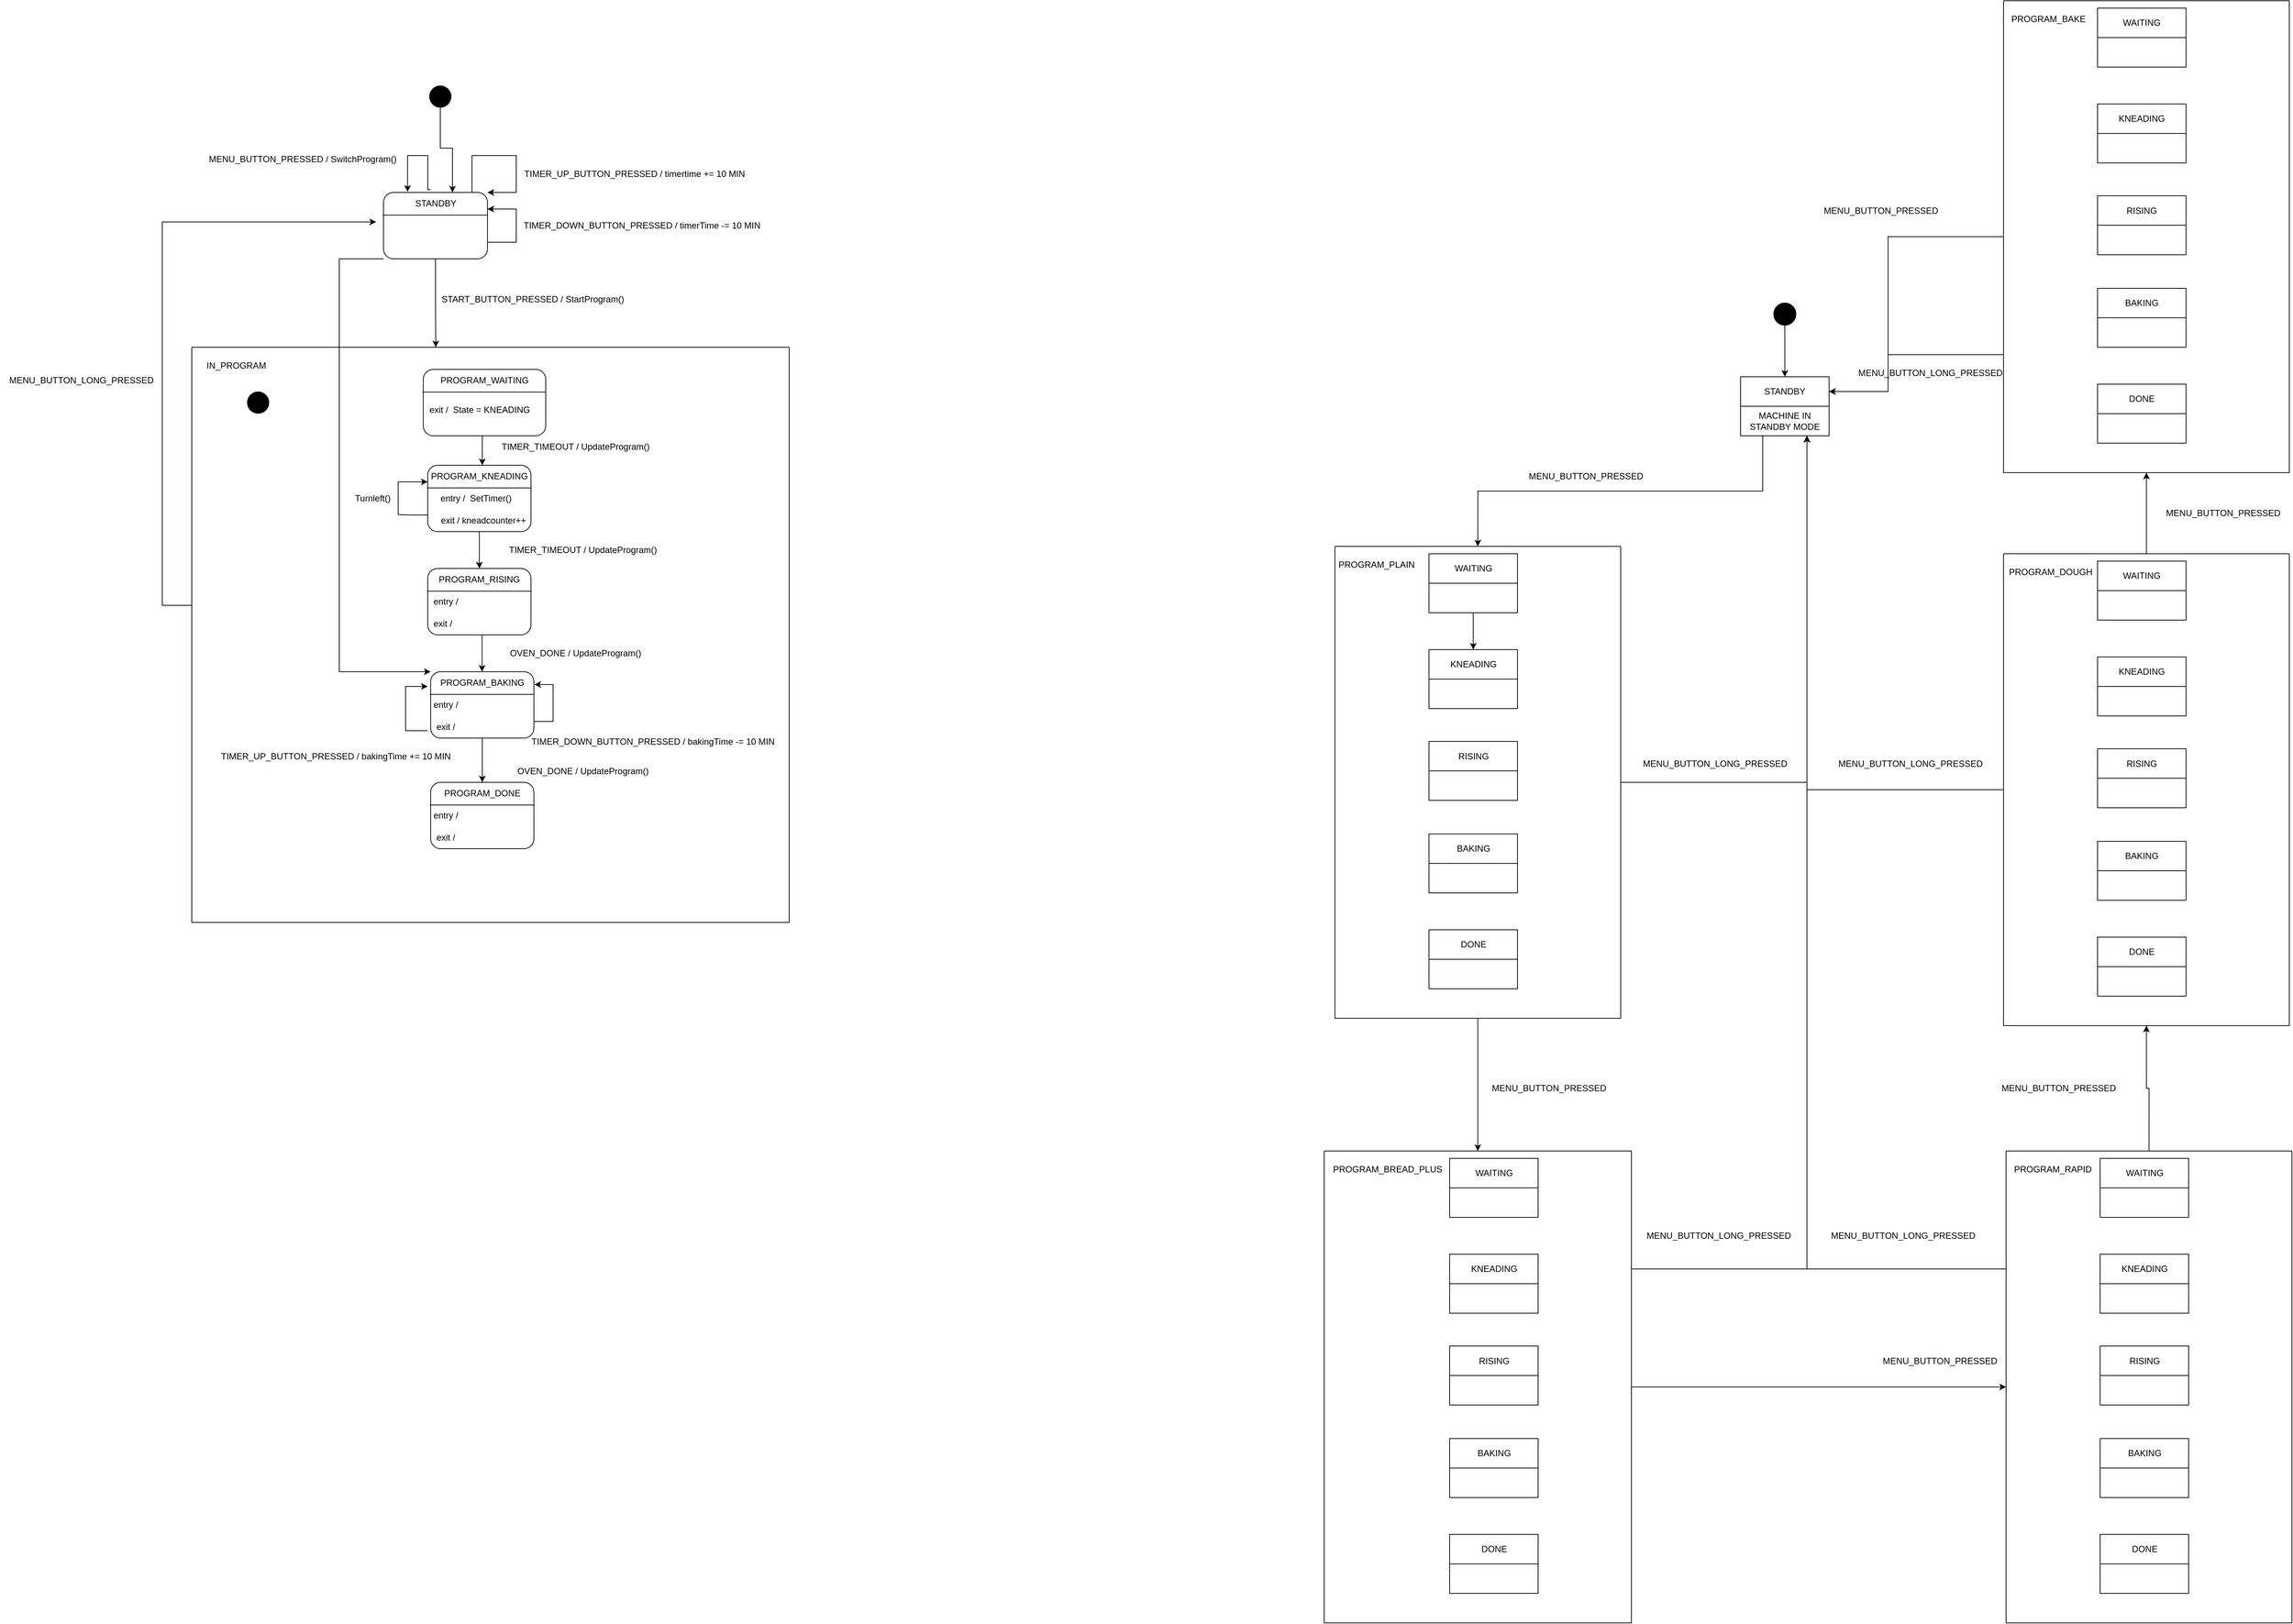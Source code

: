 <mxfile version="21.1.2" type="device">
  <diagram name="Pagina-1" id="tLsxebPHoMqLCGwJLSkC">
    <mxGraphModel dx="2759" dy="1831" grid="1" gridSize="10" guides="1" tooltips="1" connect="1" arrows="1" fold="1" page="1" pageScale="1" pageWidth="827" pageHeight="1169" math="0" shadow="0">
      <root>
        <mxCell id="0" />
        <mxCell id="1" parent="0" />
        <mxCell id="akM67eb799XWZU168FPg-1" value="&lt;div&gt;STANDBY&lt;/div&gt;" style="rounded=0;whiteSpace=wrap;html=1;" parent="1" vertex="1">
          <mxGeometry x="900" y="-30" width="120" height="40" as="geometry" />
        </mxCell>
        <mxCell id="akM67eb799XWZU168FPg-7" style="edgeStyle=orthogonalEdgeStyle;rounded=0;orthogonalLoop=1;jettySize=auto;html=1;entryX=0.5;entryY=0;entryDx=0;entryDy=0;exitX=0.25;exitY=1;exitDx=0;exitDy=0;" parent="1" source="akM67eb799XWZU168FPg-2" target="akM67eb799XWZU168FPg-12" edge="1">
          <mxGeometry relative="1" as="geometry">
            <mxPoint x="960" y="60" as="sourcePoint" />
            <mxPoint x="866.5" y="200" as="targetPoint" />
          </mxGeometry>
        </mxCell>
        <mxCell id="akM67eb799XWZU168FPg-2" value="MACHINE IN STANDBY MODE" style="rounded=0;whiteSpace=wrap;html=1;" parent="1" vertex="1">
          <mxGeometry x="900" y="10" width="120" height="40" as="geometry" />
        </mxCell>
        <mxCell id="akM67eb799XWZU168FPg-3" style="edgeStyle=orthogonalEdgeStyle;rounded=0;orthogonalLoop=1;jettySize=auto;html=1;" parent="1" source="akM67eb799XWZU168FPg-4" target="akM67eb799XWZU168FPg-1" edge="1">
          <mxGeometry relative="1" as="geometry" />
        </mxCell>
        <mxCell id="akM67eb799XWZU168FPg-4" value="" style="ellipse;whiteSpace=wrap;html=1;aspect=fixed;fillColor=#000000;" parent="1" vertex="1">
          <mxGeometry x="945" y="-130" width="30" height="30" as="geometry" />
        </mxCell>
        <mxCell id="akM67eb799XWZU168FPg-8" value="MENU_BUTTON_PRESSED" style="text;html=1;align=center;verticalAlign=middle;resizable=0;points=[];autosize=1;strokeColor=none;fillColor=none;" parent="1" vertex="1">
          <mxGeometry x="600" y="90" width="180" height="30" as="geometry" />
        </mxCell>
        <mxCell id="akM67eb799XWZU168FPg-72" style="edgeStyle=orthogonalEdgeStyle;rounded=0;orthogonalLoop=1;jettySize=auto;html=1;exitX=0.5;exitY=1;exitDx=0;exitDy=0;entryX=0.5;entryY=0;entryDx=0;entryDy=0;" parent="1" source="akM67eb799XWZU168FPg-12" target="akM67eb799XWZU168FPg-24" edge="1">
          <mxGeometry relative="1" as="geometry" />
        </mxCell>
        <mxCell id="akM67eb799XWZU168FPg-100" style="edgeStyle=orthogonalEdgeStyle;rounded=0;orthogonalLoop=1;jettySize=auto;html=1;exitX=1;exitY=0.5;exitDx=0;exitDy=0;entryX=0.75;entryY=1;entryDx=0;entryDy=0;" parent="1" source="akM67eb799XWZU168FPg-12" target="akM67eb799XWZU168FPg-2" edge="1">
          <mxGeometry relative="1" as="geometry" />
        </mxCell>
        <mxCell id="akM67eb799XWZU168FPg-12" value="" style="swimlane;startSize=0;" parent="1" vertex="1">
          <mxGeometry x="350" y="200" width="387.5" height="640" as="geometry" />
        </mxCell>
        <mxCell id="akM67eb799XWZU168FPg-10" value="PROGRAM_PLAIN" style="text;html=1;align=center;verticalAlign=middle;resizable=0;points=[];autosize=1;strokeColor=none;fillColor=none;" parent="akM67eb799XWZU168FPg-12" vertex="1">
          <mxGeometry x="-9" y="10" width="130" height="30" as="geometry" />
        </mxCell>
        <mxCell id="akM67eb799XWZU168FPg-13" value="WAITING" style="rounded=0;whiteSpace=wrap;html=1;" parent="akM67eb799XWZU168FPg-12" vertex="1">
          <mxGeometry x="127.5" y="10" width="120" height="40" as="geometry" />
        </mxCell>
        <mxCell id="akM67eb799XWZU168FPg-84" style="edgeStyle=orthogonalEdgeStyle;rounded=0;orthogonalLoop=1;jettySize=auto;html=1;exitX=0.5;exitY=1;exitDx=0;exitDy=0;entryX=0.5;entryY=0;entryDx=0;entryDy=0;" parent="akM67eb799XWZU168FPg-12" source="akM67eb799XWZU168FPg-15" target="akM67eb799XWZU168FPg-16" edge="1">
          <mxGeometry relative="1" as="geometry" />
        </mxCell>
        <mxCell id="akM67eb799XWZU168FPg-15" value="" style="rounded=0;whiteSpace=wrap;html=1;" parent="akM67eb799XWZU168FPg-12" vertex="1">
          <mxGeometry x="127.5" y="50" width="120" height="40" as="geometry" />
        </mxCell>
        <mxCell id="akM67eb799XWZU168FPg-16" value="KNEADING" style="rounded=0;whiteSpace=wrap;html=1;" parent="akM67eb799XWZU168FPg-12" vertex="1">
          <mxGeometry x="127.5" y="140" width="120" height="40" as="geometry" />
        </mxCell>
        <mxCell id="akM67eb799XWZU168FPg-17" value="" style="rounded=0;whiteSpace=wrap;html=1;" parent="akM67eb799XWZU168FPg-12" vertex="1">
          <mxGeometry x="127.5" y="180" width="120" height="40" as="geometry" />
        </mxCell>
        <mxCell id="akM67eb799XWZU168FPg-18" value="RISING" style="rounded=0;whiteSpace=wrap;html=1;" parent="akM67eb799XWZU168FPg-12" vertex="1">
          <mxGeometry x="127.5" y="264.5" width="120" height="40" as="geometry" />
        </mxCell>
        <mxCell id="akM67eb799XWZU168FPg-19" value="" style="rounded=0;whiteSpace=wrap;html=1;" parent="akM67eb799XWZU168FPg-12" vertex="1">
          <mxGeometry x="127.5" y="304.5" width="120" height="40" as="geometry" />
        </mxCell>
        <mxCell id="akM67eb799XWZU168FPg-20" value="BAKING" style="rounded=0;whiteSpace=wrap;html=1;" parent="akM67eb799XWZU168FPg-12" vertex="1">
          <mxGeometry x="127.5" y="390" width="120" height="40" as="geometry" />
        </mxCell>
        <mxCell id="akM67eb799XWZU168FPg-21" value="" style="rounded=0;whiteSpace=wrap;html=1;" parent="akM67eb799XWZU168FPg-12" vertex="1">
          <mxGeometry x="127.5" y="430" width="120" height="40" as="geometry" />
        </mxCell>
        <mxCell id="akM67eb799XWZU168FPg-22" value="DONE" style="rounded=0;whiteSpace=wrap;html=1;" parent="akM67eb799XWZU168FPg-12" vertex="1">
          <mxGeometry x="127.5" y="520" width="120" height="40" as="geometry" />
        </mxCell>
        <mxCell id="akM67eb799XWZU168FPg-23" value="" style="rounded=0;whiteSpace=wrap;html=1;" parent="akM67eb799XWZU168FPg-12" vertex="1">
          <mxGeometry x="127.5" y="560" width="120" height="40" as="geometry" />
        </mxCell>
        <mxCell id="akM67eb799XWZU168FPg-74" style="edgeStyle=orthogonalEdgeStyle;rounded=0;orthogonalLoop=1;jettySize=auto;html=1;exitX=1;exitY=0.5;exitDx=0;exitDy=0;entryX=0;entryY=0.5;entryDx=0;entryDy=0;" parent="1" source="akM67eb799XWZU168FPg-24" target="akM67eb799XWZU168FPg-36" edge="1">
          <mxGeometry relative="1" as="geometry" />
        </mxCell>
        <mxCell id="akM67eb799XWZU168FPg-103" style="edgeStyle=orthogonalEdgeStyle;rounded=0;orthogonalLoop=1;jettySize=auto;html=1;exitX=1;exitY=0.25;exitDx=0;exitDy=0;entryX=0.75;entryY=1;entryDx=0;entryDy=0;" parent="1" source="akM67eb799XWZU168FPg-24" target="akM67eb799XWZU168FPg-2" edge="1">
          <mxGeometry relative="1" as="geometry" />
        </mxCell>
        <mxCell id="akM67eb799XWZU168FPg-24" value="" style="swimlane;startSize=0;" parent="1" vertex="1">
          <mxGeometry x="335.5" y="1020" width="416.5" height="640" as="geometry" />
        </mxCell>
        <mxCell id="akM67eb799XWZU168FPg-26" value="WAITING" style="rounded=0;whiteSpace=wrap;html=1;" parent="akM67eb799XWZU168FPg-24" vertex="1">
          <mxGeometry x="170" y="10" width="120" height="40" as="geometry" />
        </mxCell>
        <mxCell id="akM67eb799XWZU168FPg-27" value="" style="rounded=0;whiteSpace=wrap;html=1;" parent="akM67eb799XWZU168FPg-24" vertex="1">
          <mxGeometry x="170" y="50" width="120" height="40" as="geometry" />
        </mxCell>
        <mxCell id="akM67eb799XWZU168FPg-28" value="KNEADING" style="rounded=0;whiteSpace=wrap;html=1;" parent="akM67eb799XWZU168FPg-24" vertex="1">
          <mxGeometry x="170" y="140" width="120" height="40" as="geometry" />
        </mxCell>
        <mxCell id="akM67eb799XWZU168FPg-29" value="" style="rounded=0;whiteSpace=wrap;html=1;" parent="akM67eb799XWZU168FPg-24" vertex="1">
          <mxGeometry x="170" y="180" width="120" height="40" as="geometry" />
        </mxCell>
        <mxCell id="akM67eb799XWZU168FPg-30" value="RISING" style="rounded=0;whiteSpace=wrap;html=1;" parent="akM67eb799XWZU168FPg-24" vertex="1">
          <mxGeometry x="170" y="264.5" width="120" height="40" as="geometry" />
        </mxCell>
        <mxCell id="akM67eb799XWZU168FPg-31" value="" style="rounded=0;whiteSpace=wrap;html=1;" parent="akM67eb799XWZU168FPg-24" vertex="1">
          <mxGeometry x="170" y="304.5" width="120" height="40" as="geometry" />
        </mxCell>
        <mxCell id="akM67eb799XWZU168FPg-32" value="BAKING" style="rounded=0;whiteSpace=wrap;html=1;" parent="akM67eb799XWZU168FPg-24" vertex="1">
          <mxGeometry x="170" y="390" width="120" height="40" as="geometry" />
        </mxCell>
        <mxCell id="akM67eb799XWZU168FPg-33" value="" style="rounded=0;whiteSpace=wrap;html=1;" parent="akM67eb799XWZU168FPg-24" vertex="1">
          <mxGeometry x="170" y="430" width="120" height="40" as="geometry" />
        </mxCell>
        <mxCell id="akM67eb799XWZU168FPg-34" value="DONE" style="rounded=0;whiteSpace=wrap;html=1;" parent="akM67eb799XWZU168FPg-24" vertex="1">
          <mxGeometry x="170" y="520" width="120" height="40" as="geometry" />
        </mxCell>
        <mxCell id="akM67eb799XWZU168FPg-35" value="" style="rounded=0;whiteSpace=wrap;html=1;" parent="akM67eb799XWZU168FPg-24" vertex="1">
          <mxGeometry x="170" y="560" width="120" height="40" as="geometry" />
        </mxCell>
        <mxCell id="akM67eb799XWZU168FPg-25" value="PROGRAM_BREAD_PLUS" style="text;html=1;align=center;verticalAlign=middle;resizable=0;points=[];autosize=1;strokeColor=none;fillColor=none;" parent="akM67eb799XWZU168FPg-24" vertex="1">
          <mxGeometry y="10" width="170" height="30" as="geometry" />
        </mxCell>
        <mxCell id="akM67eb799XWZU168FPg-76" style="edgeStyle=orthogonalEdgeStyle;rounded=0;orthogonalLoop=1;jettySize=auto;html=1;entryX=0.5;entryY=1;entryDx=0;entryDy=0;exitX=0.5;exitY=0;exitDx=0;exitDy=0;" parent="1" source="akM67eb799XWZU168FPg-36" target="akM67eb799XWZU168FPg-48" edge="1">
          <mxGeometry relative="1" as="geometry">
            <mxPoint x="1440" y="1020" as="sourcePoint" />
          </mxGeometry>
        </mxCell>
        <mxCell id="akM67eb799XWZU168FPg-102" style="edgeStyle=orthogonalEdgeStyle;rounded=0;orthogonalLoop=1;jettySize=auto;html=1;exitX=0;exitY=0.25;exitDx=0;exitDy=0;entryX=0.75;entryY=1;entryDx=0;entryDy=0;" parent="1" source="akM67eb799XWZU168FPg-36" target="akM67eb799XWZU168FPg-2" edge="1">
          <mxGeometry relative="1" as="geometry" />
        </mxCell>
        <mxCell id="akM67eb799XWZU168FPg-36" value="" style="swimlane;startSize=0;" parent="1" vertex="1">
          <mxGeometry x="1260" y="1020" width="387.5" height="640" as="geometry" />
        </mxCell>
        <mxCell id="akM67eb799XWZU168FPg-37" value="PROGRAM_RAPID" style="text;html=1;align=center;verticalAlign=middle;resizable=0;points=[];autosize=1;strokeColor=none;fillColor=none;" parent="akM67eb799XWZU168FPg-36" vertex="1">
          <mxGeometry x="-2.5" y="10" width="130" height="30" as="geometry" />
        </mxCell>
        <mxCell id="akM67eb799XWZU168FPg-38" value="WAITING" style="rounded=0;whiteSpace=wrap;html=1;" parent="akM67eb799XWZU168FPg-36" vertex="1">
          <mxGeometry x="127.5" y="10" width="120" height="40" as="geometry" />
        </mxCell>
        <mxCell id="akM67eb799XWZU168FPg-39" value="" style="rounded=0;whiteSpace=wrap;html=1;" parent="akM67eb799XWZU168FPg-36" vertex="1">
          <mxGeometry x="127.5" y="50" width="120" height="40" as="geometry" />
        </mxCell>
        <mxCell id="akM67eb799XWZU168FPg-40" value="KNEADING" style="rounded=0;whiteSpace=wrap;html=1;" parent="akM67eb799XWZU168FPg-36" vertex="1">
          <mxGeometry x="127.5" y="140" width="120" height="40" as="geometry" />
        </mxCell>
        <mxCell id="akM67eb799XWZU168FPg-41" value="" style="rounded=0;whiteSpace=wrap;html=1;" parent="akM67eb799XWZU168FPg-36" vertex="1">
          <mxGeometry x="127.5" y="180" width="120" height="40" as="geometry" />
        </mxCell>
        <mxCell id="akM67eb799XWZU168FPg-42" value="RISING" style="rounded=0;whiteSpace=wrap;html=1;" parent="akM67eb799XWZU168FPg-36" vertex="1">
          <mxGeometry x="127.5" y="264.5" width="120" height="40" as="geometry" />
        </mxCell>
        <mxCell id="akM67eb799XWZU168FPg-43" value="" style="rounded=0;whiteSpace=wrap;html=1;" parent="akM67eb799XWZU168FPg-36" vertex="1">
          <mxGeometry x="127.5" y="304.5" width="120" height="40" as="geometry" />
        </mxCell>
        <mxCell id="akM67eb799XWZU168FPg-44" value="BAKING" style="rounded=0;whiteSpace=wrap;html=1;" parent="akM67eb799XWZU168FPg-36" vertex="1">
          <mxGeometry x="127.5" y="390" width="120" height="40" as="geometry" />
        </mxCell>
        <mxCell id="akM67eb799XWZU168FPg-45" value="" style="rounded=0;whiteSpace=wrap;html=1;" parent="akM67eb799XWZU168FPg-36" vertex="1">
          <mxGeometry x="127.5" y="430" width="120" height="40" as="geometry" />
        </mxCell>
        <mxCell id="akM67eb799XWZU168FPg-46" value="DONE" style="rounded=0;whiteSpace=wrap;html=1;" parent="akM67eb799XWZU168FPg-36" vertex="1">
          <mxGeometry x="127.5" y="520" width="120" height="40" as="geometry" />
        </mxCell>
        <mxCell id="akM67eb799XWZU168FPg-47" value="" style="rounded=0;whiteSpace=wrap;html=1;" parent="akM67eb799XWZU168FPg-36" vertex="1">
          <mxGeometry x="127.5" y="560" width="120" height="40" as="geometry" />
        </mxCell>
        <mxCell id="akM67eb799XWZU168FPg-79" style="edgeStyle=orthogonalEdgeStyle;rounded=0;orthogonalLoop=1;jettySize=auto;html=1;exitX=0.5;exitY=0;exitDx=0;exitDy=0;entryX=0.5;entryY=1;entryDx=0;entryDy=0;" parent="1" source="akM67eb799XWZU168FPg-48" target="akM67eb799XWZU168FPg-60" edge="1">
          <mxGeometry relative="1" as="geometry" />
        </mxCell>
        <mxCell id="akM67eb799XWZU168FPg-98" style="edgeStyle=orthogonalEdgeStyle;rounded=0;orthogonalLoop=1;jettySize=auto;html=1;exitX=0;exitY=0.5;exitDx=0;exitDy=0;entryX=0.75;entryY=1;entryDx=0;entryDy=0;" parent="1" source="akM67eb799XWZU168FPg-48" target="akM67eb799XWZU168FPg-2" edge="1">
          <mxGeometry relative="1" as="geometry">
            <mxPoint x="1007" y="40" as="targetPoint" />
          </mxGeometry>
        </mxCell>
        <mxCell id="akM67eb799XWZU168FPg-48" value="" style="swimlane;startSize=0;" parent="1" vertex="1">
          <mxGeometry x="1256.5" y="210" width="387.5" height="640" as="geometry" />
        </mxCell>
        <mxCell id="akM67eb799XWZU168FPg-49" value="PROGRAM_DOUGH" style="text;html=1;align=center;verticalAlign=middle;resizable=0;points=[];autosize=1;strokeColor=none;fillColor=none;" parent="akM67eb799XWZU168FPg-48" vertex="1">
          <mxGeometry x="-6.5" y="10" width="140" height="30" as="geometry" />
        </mxCell>
        <mxCell id="akM67eb799XWZU168FPg-50" value="WAITING" style="rounded=0;whiteSpace=wrap;html=1;" parent="akM67eb799XWZU168FPg-48" vertex="1">
          <mxGeometry x="127.5" y="10" width="120" height="40" as="geometry" />
        </mxCell>
        <mxCell id="akM67eb799XWZU168FPg-51" value="" style="rounded=0;whiteSpace=wrap;html=1;" parent="akM67eb799XWZU168FPg-48" vertex="1">
          <mxGeometry x="127.5" y="50" width="120" height="40" as="geometry" />
        </mxCell>
        <mxCell id="akM67eb799XWZU168FPg-52" value="KNEADING" style="rounded=0;whiteSpace=wrap;html=1;" parent="akM67eb799XWZU168FPg-48" vertex="1">
          <mxGeometry x="127.5" y="140" width="120" height="40" as="geometry" />
        </mxCell>
        <mxCell id="akM67eb799XWZU168FPg-53" value="" style="rounded=0;whiteSpace=wrap;html=1;" parent="akM67eb799XWZU168FPg-48" vertex="1">
          <mxGeometry x="127.5" y="180" width="120" height="40" as="geometry" />
        </mxCell>
        <mxCell id="akM67eb799XWZU168FPg-54" value="RISING" style="rounded=0;whiteSpace=wrap;html=1;" parent="akM67eb799XWZU168FPg-48" vertex="1">
          <mxGeometry x="127.5" y="264.5" width="120" height="40" as="geometry" />
        </mxCell>
        <mxCell id="akM67eb799XWZU168FPg-55" value="" style="rounded=0;whiteSpace=wrap;html=1;" parent="akM67eb799XWZU168FPg-48" vertex="1">
          <mxGeometry x="127.5" y="304.5" width="120" height="40" as="geometry" />
        </mxCell>
        <mxCell id="akM67eb799XWZU168FPg-56" value="BAKING" style="rounded=0;whiteSpace=wrap;html=1;" parent="akM67eb799XWZU168FPg-48" vertex="1">
          <mxGeometry x="127.5" y="390" width="120" height="40" as="geometry" />
        </mxCell>
        <mxCell id="akM67eb799XWZU168FPg-57" value="" style="rounded=0;whiteSpace=wrap;html=1;" parent="akM67eb799XWZU168FPg-48" vertex="1">
          <mxGeometry x="127.5" y="430" width="120" height="40" as="geometry" />
        </mxCell>
        <mxCell id="akM67eb799XWZU168FPg-58" value="DONE" style="rounded=0;whiteSpace=wrap;html=1;" parent="akM67eb799XWZU168FPg-48" vertex="1">
          <mxGeometry x="127.5" y="520" width="120" height="40" as="geometry" />
        </mxCell>
        <mxCell id="akM67eb799XWZU168FPg-59" value="" style="rounded=0;whiteSpace=wrap;html=1;" parent="akM67eb799XWZU168FPg-48" vertex="1">
          <mxGeometry x="127.5" y="560" width="120" height="40" as="geometry" />
        </mxCell>
        <mxCell id="akM67eb799XWZU168FPg-82" style="edgeStyle=orthogonalEdgeStyle;rounded=0;orthogonalLoop=1;jettySize=auto;html=1;exitX=0;exitY=0.5;exitDx=0;exitDy=0;entryX=1;entryY=0.5;entryDx=0;entryDy=0;" parent="1" source="akM67eb799XWZU168FPg-60" target="akM67eb799XWZU168FPg-1" edge="1">
          <mxGeometry relative="1" as="geometry">
            <Array as="points">
              <mxPoint x="1100" y="-220" />
              <mxPoint x="1100" y="-10" />
            </Array>
          </mxGeometry>
        </mxCell>
        <mxCell id="akM67eb799XWZU168FPg-96" style="edgeStyle=orthogonalEdgeStyle;rounded=0;orthogonalLoop=1;jettySize=auto;html=1;exitX=0;exitY=0.75;exitDx=0;exitDy=0;entryX=1;entryY=0.5;entryDx=0;entryDy=0;" parent="1" source="akM67eb799XWZU168FPg-60" target="akM67eb799XWZU168FPg-1" edge="1">
          <mxGeometry relative="1" as="geometry">
            <Array as="points">
              <mxPoint x="1100" y="-60" />
              <mxPoint x="1100" y="-10" />
            </Array>
          </mxGeometry>
        </mxCell>
        <mxCell id="akM67eb799XWZU168FPg-60" value="" style="swimlane;startSize=0;" parent="1" vertex="1">
          <mxGeometry x="1256.5" y="-540" width="387.5" height="640" as="geometry" />
        </mxCell>
        <mxCell id="akM67eb799XWZU168FPg-61" value="PROGRAM_BAKE" style="text;html=1;align=center;verticalAlign=middle;resizable=0;points=[];autosize=1;strokeColor=none;fillColor=none;" parent="akM67eb799XWZU168FPg-60" vertex="1">
          <mxGeometry y="10" width="120" height="30" as="geometry" />
        </mxCell>
        <mxCell id="akM67eb799XWZU168FPg-62" value="WAITING" style="rounded=0;whiteSpace=wrap;html=1;" parent="akM67eb799XWZU168FPg-60" vertex="1">
          <mxGeometry x="127.5" y="10" width="120" height="40" as="geometry" />
        </mxCell>
        <mxCell id="akM67eb799XWZU168FPg-63" value="" style="rounded=0;whiteSpace=wrap;html=1;" parent="akM67eb799XWZU168FPg-60" vertex="1">
          <mxGeometry x="127.5" y="50" width="120" height="40" as="geometry" />
        </mxCell>
        <mxCell id="akM67eb799XWZU168FPg-64" value="KNEADING" style="rounded=0;whiteSpace=wrap;html=1;" parent="akM67eb799XWZU168FPg-60" vertex="1">
          <mxGeometry x="127.5" y="140" width="120" height="40" as="geometry" />
        </mxCell>
        <mxCell id="akM67eb799XWZU168FPg-65" value="" style="rounded=0;whiteSpace=wrap;html=1;" parent="akM67eb799XWZU168FPg-60" vertex="1">
          <mxGeometry x="127.5" y="180" width="120" height="40" as="geometry" />
        </mxCell>
        <mxCell id="akM67eb799XWZU168FPg-66" value="RISING" style="rounded=0;whiteSpace=wrap;html=1;" parent="akM67eb799XWZU168FPg-60" vertex="1">
          <mxGeometry x="127.5" y="264.5" width="120" height="40" as="geometry" />
        </mxCell>
        <mxCell id="akM67eb799XWZU168FPg-67" value="" style="rounded=0;whiteSpace=wrap;html=1;" parent="akM67eb799XWZU168FPg-60" vertex="1">
          <mxGeometry x="127.5" y="304.5" width="120" height="40" as="geometry" />
        </mxCell>
        <mxCell id="akM67eb799XWZU168FPg-68" value="BAKING" style="rounded=0;whiteSpace=wrap;html=1;" parent="akM67eb799XWZU168FPg-60" vertex="1">
          <mxGeometry x="127.5" y="390" width="120" height="40" as="geometry" />
        </mxCell>
        <mxCell id="akM67eb799XWZU168FPg-69" value="" style="rounded=0;whiteSpace=wrap;html=1;" parent="akM67eb799XWZU168FPg-60" vertex="1">
          <mxGeometry x="127.5" y="430" width="120" height="40" as="geometry" />
        </mxCell>
        <mxCell id="akM67eb799XWZU168FPg-70" value="DONE" style="rounded=0;whiteSpace=wrap;html=1;" parent="akM67eb799XWZU168FPg-60" vertex="1">
          <mxGeometry x="127.5" y="520" width="120" height="40" as="geometry" />
        </mxCell>
        <mxCell id="akM67eb799XWZU168FPg-71" value="" style="rounded=0;whiteSpace=wrap;html=1;" parent="akM67eb799XWZU168FPg-60" vertex="1">
          <mxGeometry x="127.5" y="560" width="120" height="40" as="geometry" />
        </mxCell>
        <mxCell id="akM67eb799XWZU168FPg-87" value="MENU_BUTTON_PRESSED" style="text;html=1;align=center;verticalAlign=middle;resizable=0;points=[];autosize=1;strokeColor=none;fillColor=none;" parent="1" vertex="1">
          <mxGeometry x="1000" y="-270" width="180" height="30" as="geometry" />
        </mxCell>
        <mxCell id="akM67eb799XWZU168FPg-88" value="MENU_BUTTON_PRESSED" style="text;html=1;align=center;verticalAlign=middle;resizable=0;points=[];autosize=1;strokeColor=none;fillColor=none;" parent="1" vertex="1">
          <mxGeometry x="1464" y="140" width="180" height="30" as="geometry" />
        </mxCell>
        <mxCell id="akM67eb799XWZU168FPg-89" value="MENU_BUTTON_PRESSED" style="text;html=1;align=center;verticalAlign=middle;resizable=0;points=[];autosize=1;strokeColor=none;fillColor=none;" parent="1" vertex="1">
          <mxGeometry x="550" y="920" width="180" height="30" as="geometry" />
        </mxCell>
        <mxCell id="akM67eb799XWZU168FPg-90" value="MENU_BUTTON_PRESSED" style="text;html=1;align=center;verticalAlign=middle;resizable=0;points=[];autosize=1;strokeColor=none;fillColor=none;" parent="1" vertex="1">
          <mxGeometry x="1241" y="920" width="180" height="30" as="geometry" />
        </mxCell>
        <mxCell id="akM67eb799XWZU168FPg-91" value="MENU_BUTTON_PRESSED" style="text;html=1;align=center;verticalAlign=middle;resizable=0;points=[];autosize=1;strokeColor=none;fillColor=none;" parent="1" vertex="1">
          <mxGeometry x="1080" y="1290" width="180" height="30" as="geometry" />
        </mxCell>
        <mxCell id="akM67eb799XWZU168FPg-95" value="MENU_BUTTON_LONG_PRESSED" style="text;html=1;align=center;verticalAlign=middle;resizable=0;points=[];autosize=1;strokeColor=none;fillColor=none;" parent="1" vertex="1">
          <mxGeometry x="1046.5" y="-50" width="220" height="30" as="geometry" />
        </mxCell>
        <mxCell id="akM67eb799XWZU168FPg-97" value="MENU_BUTTON_LONG_PRESSED" style="text;html=1;align=center;verticalAlign=middle;resizable=0;points=[];autosize=1;strokeColor=none;fillColor=none;" parent="1" vertex="1">
          <mxGeometry x="1020" y="480" width="220" height="30" as="geometry" />
        </mxCell>
        <mxCell id="akM67eb799XWZU168FPg-101" value="MENU_BUTTON_LONG_PRESSED" style="text;html=1;align=center;verticalAlign=middle;resizable=0;points=[];autosize=1;strokeColor=none;fillColor=none;" parent="1" vertex="1">
          <mxGeometry x="755" y="480" width="220" height="30" as="geometry" />
        </mxCell>
        <mxCell id="akM67eb799XWZU168FPg-104" value="MENU_BUTTON_LONG_PRESSED" style="text;html=1;align=center;verticalAlign=middle;resizable=0;points=[];autosize=1;strokeColor=none;fillColor=none;" parent="1" vertex="1">
          <mxGeometry x="1010" y="1120" width="220" height="30" as="geometry" />
        </mxCell>
        <mxCell id="akM67eb799XWZU168FPg-105" value="MENU_BUTTON_LONG_PRESSED" style="text;html=1;align=center;verticalAlign=middle;resizable=0;points=[];autosize=1;strokeColor=none;fillColor=none;" parent="1" vertex="1">
          <mxGeometry x="760" y="1120" width="220" height="30" as="geometry" />
        </mxCell>
        <mxCell id="d3JRZ0Z-gsxvtp5kxETU-19" style="edgeStyle=orthogonalEdgeStyle;rounded=0;orthogonalLoop=1;jettySize=auto;html=1;exitX=0.5;exitY=1;exitDx=0;exitDy=0;" parent="1" source="d3JRZ0Z-gsxvtp5kxETU-9" edge="1">
          <mxGeometry relative="1" as="geometry">
            <mxPoint x="-869.13" y="-70" as="targetPoint" />
          </mxGeometry>
        </mxCell>
        <mxCell id="DwlNqA49wbPzXnXZkH1S-66" style="edgeStyle=orthogonalEdgeStyle;rounded=0;orthogonalLoop=1;jettySize=auto;html=1;exitX=0;exitY=1;exitDx=0;exitDy=0;entryX=0;entryY=0;entryDx=0;entryDy=0;" edge="1" parent="1" source="d3JRZ0Z-gsxvtp5kxETU-9" target="DwlNqA49wbPzXnXZkH1S-39">
          <mxGeometry relative="1" as="geometry">
            <mxPoint x="-1000" y="-150.0" as="targetPoint" />
            <Array as="points">
              <mxPoint x="-1000" y="-190" />
              <mxPoint x="-1000" y="370" />
            </Array>
          </mxGeometry>
        </mxCell>
        <mxCell id="d3JRZ0Z-gsxvtp5kxETU-9" value="" style="rounded=1;whiteSpace=wrap;html=1;" parent="1" vertex="1">
          <mxGeometry x="-940" y="-280" width="140.98" height="90" as="geometry" />
        </mxCell>
        <mxCell id="d3JRZ0Z-gsxvtp5kxETU-10" value="" style="endArrow=none;html=1;rounded=0;exitX=-0.007;exitY=0.342;exitDx=0;exitDy=0;entryX=0.999;entryY=0.342;entryDx=0;entryDy=0;exitPerimeter=0;entryPerimeter=0;" parent="1" source="d3JRZ0Z-gsxvtp5kxETU-9" target="d3JRZ0Z-gsxvtp5kxETU-9" edge="1">
          <mxGeometry width="50" height="50" relative="1" as="geometry">
            <mxPoint x="-949.02" y="-290" as="sourcePoint" />
            <mxPoint x="-899.02" y="-340" as="targetPoint" />
          </mxGeometry>
        </mxCell>
        <mxCell id="d3JRZ0Z-gsxvtp5kxETU-17" style="edgeStyle=orthogonalEdgeStyle;rounded=0;orthogonalLoop=1;jettySize=auto;html=1;exitX=0.5;exitY=0;exitDx=0;exitDy=0;entryX=1;entryY=0;entryDx=0;entryDy=0;" parent="1" source="d3JRZ0Z-gsxvtp5kxETU-11" target="d3JRZ0Z-gsxvtp5kxETU-9" edge="1">
          <mxGeometry relative="1" as="geometry">
            <Array as="points">
              <mxPoint x="-820" y="-280" />
              <mxPoint x="-820" y="-330" />
              <mxPoint x="-760" y="-330" />
              <mxPoint x="-760" y="-280" />
            </Array>
          </mxGeometry>
        </mxCell>
        <mxCell id="d3JRZ0Z-gsxvtp5kxETU-11" value="STANDBY" style="text;html=1;strokeColor=none;fillColor=none;align=center;verticalAlign=middle;whiteSpace=wrap;rounded=0;" parent="1" vertex="1">
          <mxGeometry x="-914.02" y="-280" width="90" height="30" as="geometry" />
        </mxCell>
        <mxCell id="d3JRZ0Z-gsxvtp5kxETU-18" value="MENU_BUTTON_PRESSED / SwitchProgram()" style="text;html=1;align=center;verticalAlign=middle;resizable=0;points=[];autosize=1;strokeColor=none;fillColor=none;" parent="1" vertex="1">
          <mxGeometry x="-1190" y="-340" width="280" height="30" as="geometry" />
        </mxCell>
        <mxCell id="d3JRZ0Z-gsxvtp5kxETU-25" value="START_BUTTON_PRESSED / StartProgram()" style="text;html=1;align=center;verticalAlign=middle;resizable=0;points=[];autosize=1;strokeColor=none;fillColor=none;" parent="1" vertex="1">
          <mxGeometry x="-873" y="-150" width="270" height="30" as="geometry" />
        </mxCell>
        <mxCell id="DwlNqA49wbPzXnXZkH1S-10" style="edgeStyle=orthogonalEdgeStyle;rounded=0;orthogonalLoop=1;jettySize=auto;html=1;exitX=0;exitY=0.5;exitDx=0;exitDy=0;" edge="1" parent="1" source="d3JRZ0Z-gsxvtp5kxETU-26">
          <mxGeometry relative="1" as="geometry">
            <mxPoint x="-950" y="-240.0" as="targetPoint" />
            <Array as="points">
              <mxPoint x="-1240" y="280" />
              <mxPoint x="-1240" y="-240" />
            </Array>
          </mxGeometry>
        </mxCell>
        <mxCell id="d3JRZ0Z-gsxvtp5kxETU-26" value="" style="swimlane;startSize=0;" parent="1" vertex="1">
          <mxGeometry x="-1200" y="-70" width="810" height="780" as="geometry" />
        </mxCell>
        <mxCell id="d3JRZ0Z-gsxvtp5kxETU-27" value="IN_PROGRAM" style="text;html=1;align=center;verticalAlign=middle;resizable=0;points=[];autosize=1;strokeColor=none;fillColor=none;" parent="d3JRZ0Z-gsxvtp5kxETU-26" vertex="1">
          <mxGeometry x="10" y="10" width="100" height="30" as="geometry" />
        </mxCell>
        <mxCell id="DwlNqA49wbPzXnXZkH1S-1" style="edgeStyle=orthogonalEdgeStyle;rounded=0;orthogonalLoop=1;jettySize=auto;html=1;exitX=0.5;exitY=1;exitDx=0;exitDy=0;entryX=0.5;entryY=0;entryDx=0;entryDy=0;" edge="1" parent="d3JRZ0Z-gsxvtp5kxETU-26">
          <mxGeometry relative="1" as="geometry">
            <mxPoint x="393.92" y="110" as="sourcePoint" />
            <mxPoint x="393.92" y="160" as="targetPoint" />
          </mxGeometry>
        </mxCell>
        <mxCell id="DwlNqA49wbPzXnXZkH1S-3" style="edgeStyle=orthogonalEdgeStyle;rounded=0;orthogonalLoop=1;jettySize=auto;html=1;exitX=0.5;exitY=1;exitDx=0;exitDy=0;entryX=0.5;entryY=0;entryDx=0;entryDy=0;" edge="1" parent="d3JRZ0Z-gsxvtp5kxETU-26">
          <mxGeometry relative="1" as="geometry">
            <mxPoint x="393.67" y="390" as="sourcePoint" />
            <mxPoint x="393.67" y="440" as="targetPoint" />
          </mxGeometry>
        </mxCell>
        <mxCell id="DwlNqA49wbPzXnXZkH1S-6" value="TIMER_TIMEOUT / UpdateProgram()" style="text;html=1;align=center;verticalAlign=middle;resizable=0;points=[];autosize=1;strokeColor=none;fillColor=none;" vertex="1" parent="d3JRZ0Z-gsxvtp5kxETU-26">
          <mxGeometry x="409.92" y="120" width="220" height="30" as="geometry" />
        </mxCell>
        <mxCell id="DwlNqA49wbPzXnXZkH1S-12" value="TIMER_TIMEOUT / UpdateProgram()" style="text;html=1;align=center;verticalAlign=middle;resizable=0;points=[];autosize=1;strokeColor=none;fillColor=none;" vertex="1" parent="d3JRZ0Z-gsxvtp5kxETU-26">
          <mxGeometry x="419.92" y="260" width="220" height="30" as="geometry" />
        </mxCell>
        <mxCell id="DwlNqA49wbPzXnXZkH1S-13" value="OVEN_DONE / UpdateProgram()" style="text;html=1;align=center;verticalAlign=middle;resizable=0;points=[];autosize=1;strokeColor=none;fillColor=none;" vertex="1" parent="d3JRZ0Z-gsxvtp5kxETU-26">
          <mxGeometry x="419.92" y="400" width="200" height="30" as="geometry" />
        </mxCell>
        <mxCell id="DwlNqA49wbPzXnXZkH1S-14" value="OVEN_DONE / UpdateProgram()" style="text;html=1;align=center;verticalAlign=middle;resizable=0;points=[];autosize=1;strokeColor=none;fillColor=none;" vertex="1" parent="d3JRZ0Z-gsxvtp5kxETU-26">
          <mxGeometry x="429.92" y="560" width="200" height="30" as="geometry" />
        </mxCell>
        <mxCell id="DwlNqA49wbPzXnXZkH1S-22" value="" style="rounded=1;whiteSpace=wrap;html=1;movable=1;resizable=1;rotatable=1;deletable=1;editable=1;locked=0;connectable=1;" vertex="1" parent="d3JRZ0Z-gsxvtp5kxETU-26">
          <mxGeometry x="313.92" y="30" width="166" height="90" as="geometry" />
        </mxCell>
        <mxCell id="DwlNqA49wbPzXnXZkH1S-23" value="" style="endArrow=none;html=1;rounded=0;exitX=-0.007;exitY=0.342;exitDx=0;exitDy=0;entryX=0.999;entryY=0.342;entryDx=0;entryDy=0;exitPerimeter=0;entryPerimeter=0;" edge="1" parent="d3JRZ0Z-gsxvtp5kxETU-26" source="DwlNqA49wbPzXnXZkH1S-22" target="DwlNqA49wbPzXnXZkH1S-22">
          <mxGeometry width="50" height="50" relative="1" as="geometry">
            <mxPoint x="303.67" y="20" as="sourcePoint" />
            <mxPoint x="353.67" y="-30" as="targetPoint" />
          </mxGeometry>
        </mxCell>
        <mxCell id="DwlNqA49wbPzXnXZkH1S-24" value="PROGRAM_WAITING" style="text;html=1;strokeColor=none;fillColor=none;align=center;verticalAlign=middle;whiteSpace=wrap;rounded=0;movable=1;resizable=1;rotatable=1;deletable=1;editable=1;locked=0;connectable=1;" vertex="1" parent="d3JRZ0Z-gsxvtp5kxETU-26">
          <mxGeometry x="351.92" y="30" width="90" height="30" as="geometry" />
        </mxCell>
        <mxCell id="DwlNqA49wbPzXnXZkH1S-35" style="edgeStyle=orthogonalEdgeStyle;rounded=0;orthogonalLoop=1;jettySize=auto;html=1;exitX=0.5;exitY=1;exitDx=0;exitDy=0;entryX=0.5;entryY=0;entryDx=0;entryDy=0;" edge="1" parent="d3JRZ0Z-gsxvtp5kxETU-26" source="DwlNqA49wbPzXnXZkH1S-26" target="DwlNqA49wbPzXnXZkH1S-33">
          <mxGeometry relative="1" as="geometry" />
        </mxCell>
        <mxCell id="DwlNqA49wbPzXnXZkH1S-26" value="" style="rounded=1;whiteSpace=wrap;html=1;align=left;" vertex="1" parent="d3JRZ0Z-gsxvtp5kxETU-26">
          <mxGeometry x="319.92" y="160" width="140" height="90" as="geometry" />
        </mxCell>
        <mxCell id="DwlNqA49wbPzXnXZkH1S-27" value="" style="endArrow=none;html=1;rounded=0;exitX=-0.007;exitY=0.342;exitDx=0;exitDy=0;entryX=0.999;entryY=0.342;entryDx=0;entryDy=0;exitPerimeter=0;entryPerimeter=0;" edge="1" parent="d3JRZ0Z-gsxvtp5kxETU-26" source="DwlNqA49wbPzXnXZkH1S-26" target="DwlNqA49wbPzXnXZkH1S-26">
          <mxGeometry width="50" height="50" relative="1" as="geometry">
            <mxPoint x="170.9" y="150" as="sourcePoint" />
            <mxPoint x="220.9" y="100" as="targetPoint" />
          </mxGeometry>
        </mxCell>
        <mxCell id="DwlNqA49wbPzXnXZkH1S-28" value="PROGRAM_KNEADING" style="text;html=1;strokeColor=none;fillColor=none;align=center;verticalAlign=middle;whiteSpace=wrap;rounded=0;" vertex="1" parent="d3JRZ0Z-gsxvtp5kxETU-26">
          <mxGeometry x="344.92" y="160" width="90" height="30" as="geometry" />
        </mxCell>
        <mxCell id="DwlNqA49wbPzXnXZkH1S-29" value="entry /&amp;nbsp; SetTimer()" style="text;html=1;align=center;verticalAlign=middle;resizable=0;points=[];autosize=1;strokeColor=none;fillColor=none;" vertex="1" parent="d3JRZ0Z-gsxvtp5kxETU-26">
          <mxGeometry x="324.92" y="190" width="120" height="30" as="geometry" />
        </mxCell>
        <mxCell id="DwlNqA49wbPzXnXZkH1S-30" value="exit / kneadcounter++" style="text;html=1;align=center;verticalAlign=middle;resizable=0;points=[];autosize=1;strokeColor=none;fillColor=none;" vertex="1" parent="d3JRZ0Z-gsxvtp5kxETU-26">
          <mxGeometry x="324.92" y="220" width="140" height="30" as="geometry" />
        </mxCell>
        <mxCell id="DwlNqA49wbPzXnXZkH1S-31" value="" style="rounded=1;whiteSpace=wrap;html=1;align=left;" vertex="1" parent="d3JRZ0Z-gsxvtp5kxETU-26">
          <mxGeometry x="319.92" y="300" width="140" height="90" as="geometry" />
        </mxCell>
        <mxCell id="DwlNqA49wbPzXnXZkH1S-32" value="" style="endArrow=none;html=1;rounded=0;exitX=-0.007;exitY=0.342;exitDx=0;exitDy=0;entryX=0.999;entryY=0.342;entryDx=0;entryDy=0;exitPerimeter=0;entryPerimeter=0;" edge="1" parent="d3JRZ0Z-gsxvtp5kxETU-26" source="DwlNqA49wbPzXnXZkH1S-31" target="DwlNqA49wbPzXnXZkH1S-31">
          <mxGeometry width="50" height="50" relative="1" as="geometry">
            <mxPoint x="170.9" y="290" as="sourcePoint" />
            <mxPoint x="220.9" y="240" as="targetPoint" />
          </mxGeometry>
        </mxCell>
        <mxCell id="DwlNqA49wbPzXnXZkH1S-33" value="PROGRAM_RISING" style="text;html=1;strokeColor=none;fillColor=none;align=center;verticalAlign=middle;whiteSpace=wrap;rounded=0;" vertex="1" parent="d3JRZ0Z-gsxvtp5kxETU-26">
          <mxGeometry x="344.92" y="300" width="90" height="30" as="geometry" />
        </mxCell>
        <mxCell id="DwlNqA49wbPzXnXZkH1S-34" value="exit /" style="text;html=1;align=center;verticalAlign=middle;resizable=0;points=[];autosize=1;strokeColor=none;fillColor=none;" vertex="1" parent="d3JRZ0Z-gsxvtp5kxETU-26">
          <mxGeometry x="314.92" y="360" width="50" height="30" as="geometry" />
        </mxCell>
        <mxCell id="DwlNqA49wbPzXnXZkH1S-52" style="edgeStyle=orthogonalEdgeStyle;rounded=0;orthogonalLoop=1;jettySize=auto;html=1;exitX=0.5;exitY=1;exitDx=0;exitDy=0;entryX=0.5;entryY=0;entryDx=0;entryDy=0;" edge="1" parent="d3JRZ0Z-gsxvtp5kxETU-26" source="DwlNqA49wbPzXnXZkH1S-39" target="DwlNqA49wbPzXnXZkH1S-49">
          <mxGeometry relative="1" as="geometry" />
        </mxCell>
        <mxCell id="DwlNqA49wbPzXnXZkH1S-39" value="" style="rounded=1;whiteSpace=wrap;html=1;align=left;" vertex="1" parent="d3JRZ0Z-gsxvtp5kxETU-26">
          <mxGeometry x="323.92" y="440" width="140" height="90" as="geometry" />
        </mxCell>
        <mxCell id="DwlNqA49wbPzXnXZkH1S-40" value="" style="endArrow=none;html=1;rounded=0;exitX=-0.007;exitY=0.342;exitDx=0;exitDy=0;entryX=0.999;entryY=0.342;entryDx=0;entryDy=0;exitPerimeter=0;entryPerimeter=0;" edge="1" parent="d3JRZ0Z-gsxvtp5kxETU-26" source="DwlNqA49wbPzXnXZkH1S-39" target="DwlNqA49wbPzXnXZkH1S-39">
          <mxGeometry width="50" height="50" relative="1" as="geometry">
            <mxPoint x="174.9" y="430" as="sourcePoint" />
            <mxPoint x="224.9" y="380" as="targetPoint" />
          </mxGeometry>
        </mxCell>
        <mxCell id="DwlNqA49wbPzXnXZkH1S-41" value="PROGRAM_BAKING" style="text;html=1;strokeColor=none;fillColor=none;align=center;verticalAlign=middle;whiteSpace=wrap;rounded=0;" vertex="1" parent="d3JRZ0Z-gsxvtp5kxETU-26">
          <mxGeometry x="348.92" y="440" width="90" height="30" as="geometry" />
        </mxCell>
        <mxCell id="DwlNqA49wbPzXnXZkH1S-42" value="entry /" style="text;html=1;align=center;verticalAlign=middle;resizable=0;points=[];autosize=1;strokeColor=none;fillColor=none;" vertex="1" parent="d3JRZ0Z-gsxvtp5kxETU-26">
          <mxGeometry x="313.92" y="470" width="60" height="30" as="geometry" />
        </mxCell>
        <mxCell id="DwlNqA49wbPzXnXZkH1S-43" value="exit /" style="text;html=1;align=center;verticalAlign=middle;resizable=0;points=[];autosize=1;strokeColor=none;fillColor=none;" vertex="1" parent="d3JRZ0Z-gsxvtp5kxETU-26">
          <mxGeometry x="318.92" y="500" width="50" height="30" as="geometry" />
        </mxCell>
        <mxCell id="DwlNqA49wbPzXnXZkH1S-44" value="entry /" style="text;html=1;align=center;verticalAlign=middle;resizable=0;points=[];autosize=1;strokeColor=none;fillColor=none;" vertex="1" parent="d3JRZ0Z-gsxvtp5kxETU-26">
          <mxGeometry x="313.92" y="330" width="60" height="30" as="geometry" />
        </mxCell>
        <mxCell id="DwlNqA49wbPzXnXZkH1S-46" value="exit /&amp;nbsp; State = KNEADING" style="text;html=1;align=center;verticalAlign=middle;resizable=0;points=[];autosize=1;strokeColor=none;fillColor=none;" vertex="1" parent="d3JRZ0Z-gsxvtp5kxETU-26">
          <mxGeometry x="309.92" y="70" width="160" height="30" as="geometry" />
        </mxCell>
        <mxCell id="DwlNqA49wbPzXnXZkH1S-47" value="" style="rounded=1;whiteSpace=wrap;html=1;align=left;" vertex="1" parent="d3JRZ0Z-gsxvtp5kxETU-26">
          <mxGeometry x="323.92" y="590" width="140" height="90" as="geometry" />
        </mxCell>
        <mxCell id="DwlNqA49wbPzXnXZkH1S-48" value="" style="endArrow=none;html=1;rounded=0;exitX=-0.007;exitY=0.342;exitDx=0;exitDy=0;entryX=0.999;entryY=0.342;entryDx=0;entryDy=0;exitPerimeter=0;entryPerimeter=0;" edge="1" parent="d3JRZ0Z-gsxvtp5kxETU-26" source="DwlNqA49wbPzXnXZkH1S-47" target="DwlNqA49wbPzXnXZkH1S-47">
          <mxGeometry width="50" height="50" relative="1" as="geometry">
            <mxPoint x="174.9" y="580" as="sourcePoint" />
            <mxPoint x="224.9" y="530" as="targetPoint" />
          </mxGeometry>
        </mxCell>
        <mxCell id="DwlNqA49wbPzXnXZkH1S-49" value="PROGRAM_DONE" style="text;html=1;strokeColor=none;fillColor=none;align=center;verticalAlign=middle;whiteSpace=wrap;rounded=0;" vertex="1" parent="d3JRZ0Z-gsxvtp5kxETU-26">
          <mxGeometry x="348.92" y="590" width="90" height="30" as="geometry" />
        </mxCell>
        <mxCell id="DwlNqA49wbPzXnXZkH1S-50" value="entry /" style="text;html=1;align=center;verticalAlign=middle;resizable=0;points=[];autosize=1;strokeColor=none;fillColor=none;" vertex="1" parent="d3JRZ0Z-gsxvtp5kxETU-26">
          <mxGeometry x="313.92" y="620" width="60" height="30" as="geometry" />
        </mxCell>
        <mxCell id="DwlNqA49wbPzXnXZkH1S-51" value="exit /" style="text;html=1;align=center;verticalAlign=middle;resizable=0;points=[];autosize=1;strokeColor=none;fillColor=none;" vertex="1" parent="d3JRZ0Z-gsxvtp5kxETU-26">
          <mxGeometry x="318.92" y="650" width="50" height="30" as="geometry" />
        </mxCell>
        <mxCell id="DwlNqA49wbPzXnXZkH1S-58" value="" style="endArrow=classic;html=1;rounded=0;" edge="1" parent="d3JRZ0Z-gsxvtp5kxETU-26">
          <mxGeometry width="50" height="50" relative="1" as="geometry">
            <mxPoint x="319.92" y="520" as="sourcePoint" />
            <mxPoint x="319.92" y="460" as="targetPoint" />
            <Array as="points">
              <mxPoint x="289.92" y="520" />
              <mxPoint x="289.92" y="490" />
              <mxPoint x="289.92" y="460" />
            </Array>
          </mxGeometry>
        </mxCell>
        <mxCell id="DwlNqA49wbPzXnXZkH1S-61" value="TIMER_UP_BUTTON_PRESSED / bakingTime += 10 MIN" style="text;html=1;align=center;verticalAlign=middle;resizable=0;points=[];autosize=1;strokeColor=none;fillColor=none;" vertex="1" parent="d3JRZ0Z-gsxvtp5kxETU-26">
          <mxGeometry x="30" y="540" width="330" height="30" as="geometry" />
        </mxCell>
        <mxCell id="DwlNqA49wbPzXnXZkH1S-60" value="TIMER_DOWN_BUTTON_PRESSED / bakingTime -= 10 MIN" style="text;html=1;align=center;verticalAlign=middle;resizable=0;points=[];autosize=1;strokeColor=none;fillColor=none;" vertex="1" parent="d3JRZ0Z-gsxvtp5kxETU-26">
          <mxGeometry x="450" y="520" width="350" height="30" as="geometry" />
        </mxCell>
        <mxCell id="DwlNqA49wbPzXnXZkH1S-63" style="edgeStyle=orthogonalEdgeStyle;rounded=0;orthogonalLoop=1;jettySize=auto;html=1;exitX=0;exitY=0.75;exitDx=0;exitDy=0;entryX=0;entryY=0.25;entryDx=0;entryDy=0;" edge="1" parent="d3JRZ0Z-gsxvtp5kxETU-26" source="DwlNqA49wbPzXnXZkH1S-26" target="DwlNqA49wbPzXnXZkH1S-26">
          <mxGeometry relative="1" as="geometry">
            <Array as="points">
              <mxPoint x="299.92" y="227" />
              <mxPoint x="279.92" y="227" />
              <mxPoint x="279.92" y="183" />
            </Array>
          </mxGeometry>
        </mxCell>
        <mxCell id="DwlNqA49wbPzXnXZkH1S-64" value="Turnleft()" style="text;html=1;align=center;verticalAlign=middle;resizable=0;points=[];autosize=1;strokeColor=none;fillColor=none;" vertex="1" parent="d3JRZ0Z-gsxvtp5kxETU-26">
          <mxGeometry x="210" y="190" width="70" height="30" as="geometry" />
        </mxCell>
        <mxCell id="DwlNqA49wbPzXnXZkH1S-65" style="edgeStyle=orthogonalEdgeStyle;rounded=0;orthogonalLoop=1;jettySize=auto;html=1;exitX=1;exitY=0.75;exitDx=0;exitDy=0;entryX=1.004;entryY=0.193;entryDx=0;entryDy=0;entryPerimeter=0;" edge="1" parent="d3JRZ0Z-gsxvtp5kxETU-26" source="DwlNqA49wbPzXnXZkH1S-39" target="DwlNqA49wbPzXnXZkH1S-39">
          <mxGeometry relative="1" as="geometry">
            <Array as="points">
              <mxPoint x="489.92" y="507" />
              <mxPoint x="489.92" y="457" />
            </Array>
          </mxGeometry>
        </mxCell>
        <mxCell id="DwlNqA49wbPzXnXZkH1S-67" value="" style="shape=waypoint;sketch=0;fillStyle=solid;size=6;pointerEvents=1;points=[];fillColor=none;resizable=0;rotatable=0;perimeter=centerPerimeter;snapToPoint=1;strokeWidth=13;" vertex="1" parent="d3JRZ0Z-gsxvtp5kxETU-26">
          <mxGeometry x="80" y="65" width="20" height="20" as="geometry" />
        </mxCell>
        <mxCell id="DwlNqA49wbPzXnXZkH1S-11" value="MENU_BUTTON_LONG_PRESSED" style="text;html=1;align=center;verticalAlign=middle;resizable=0;points=[];autosize=1;strokeColor=none;fillColor=none;" vertex="1" parent="1">
          <mxGeometry x="-1460" y="-40" width="220" height="30" as="geometry" />
        </mxCell>
        <mxCell id="DwlNqA49wbPzXnXZkH1S-55" style="edgeStyle=orthogonalEdgeStyle;rounded=0;orthogonalLoop=1;jettySize=auto;html=1;exitX=0.422;exitY=-0.128;exitDx=0;exitDy=0;entryX=0.074;entryY=-0.028;entryDx=0;entryDy=0;entryPerimeter=0;exitPerimeter=0;" edge="1" parent="1" source="d3JRZ0Z-gsxvtp5kxETU-11" target="d3JRZ0Z-gsxvtp5kxETU-11">
          <mxGeometry relative="1" as="geometry">
            <Array as="points">
              <mxPoint x="-880" y="-284" />
              <mxPoint x="-880" y="-330" />
              <mxPoint x="-907" y="-330" />
            </Array>
          </mxGeometry>
        </mxCell>
        <mxCell id="DwlNqA49wbPzXnXZkH1S-56" value="TIMER_UP_BUTTON_PRESSED / timertime += 10 MIN" style="text;html=1;align=center;verticalAlign=middle;resizable=0;points=[];autosize=1;strokeColor=none;fillColor=none;" vertex="1" parent="1">
          <mxGeometry x="-760" y="-320" width="320" height="30" as="geometry" />
        </mxCell>
        <mxCell id="DwlNqA49wbPzXnXZkH1S-57" value="TIMER_DOWN_BUTTON_PRESSED / timerTime -= 10 MIN" style="text;html=1;align=center;verticalAlign=middle;resizable=0;points=[];autosize=1;strokeColor=none;fillColor=none;" vertex="1" parent="1">
          <mxGeometry x="-760" y="-250" width="340" height="30" as="geometry" />
        </mxCell>
        <mxCell id="DwlNqA49wbPzXnXZkH1S-62" style="edgeStyle=orthogonalEdgeStyle;rounded=0;orthogonalLoop=1;jettySize=auto;html=1;exitX=1;exitY=0.75;exitDx=0;exitDy=0;entryX=1;entryY=0.25;entryDx=0;entryDy=0;" edge="1" parent="1" source="d3JRZ0Z-gsxvtp5kxETU-9" target="d3JRZ0Z-gsxvtp5kxETU-9">
          <mxGeometry relative="1" as="geometry">
            <Array as="points">
              <mxPoint x="-760" y="-213" />
              <mxPoint x="-760" y="-257" />
            </Array>
          </mxGeometry>
        </mxCell>
        <mxCell id="DwlNqA49wbPzXnXZkH1S-70" value="" style="edgeStyle=orthogonalEdgeStyle;rounded=0;orthogonalLoop=1;jettySize=auto;html=1;entryX=0.75;entryY=0;entryDx=0;entryDy=0;" edge="1" parent="1" source="DwlNqA49wbPzXnXZkH1S-68" target="d3JRZ0Z-gsxvtp5kxETU-11">
          <mxGeometry relative="1" as="geometry">
            <mxPoint x="-850" y="-320.0" as="targetPoint" />
          </mxGeometry>
        </mxCell>
        <mxCell id="DwlNqA49wbPzXnXZkH1S-68" value="" style="shape=waypoint;sketch=0;fillStyle=solid;size=6;pointerEvents=1;points=[];fillColor=none;resizable=0;rotatable=0;perimeter=centerPerimeter;snapToPoint=1;strokeWidth=13;" vertex="1" parent="1">
          <mxGeometry x="-873" y="-420" width="20" height="20" as="geometry" />
        </mxCell>
      </root>
    </mxGraphModel>
  </diagram>
</mxfile>
